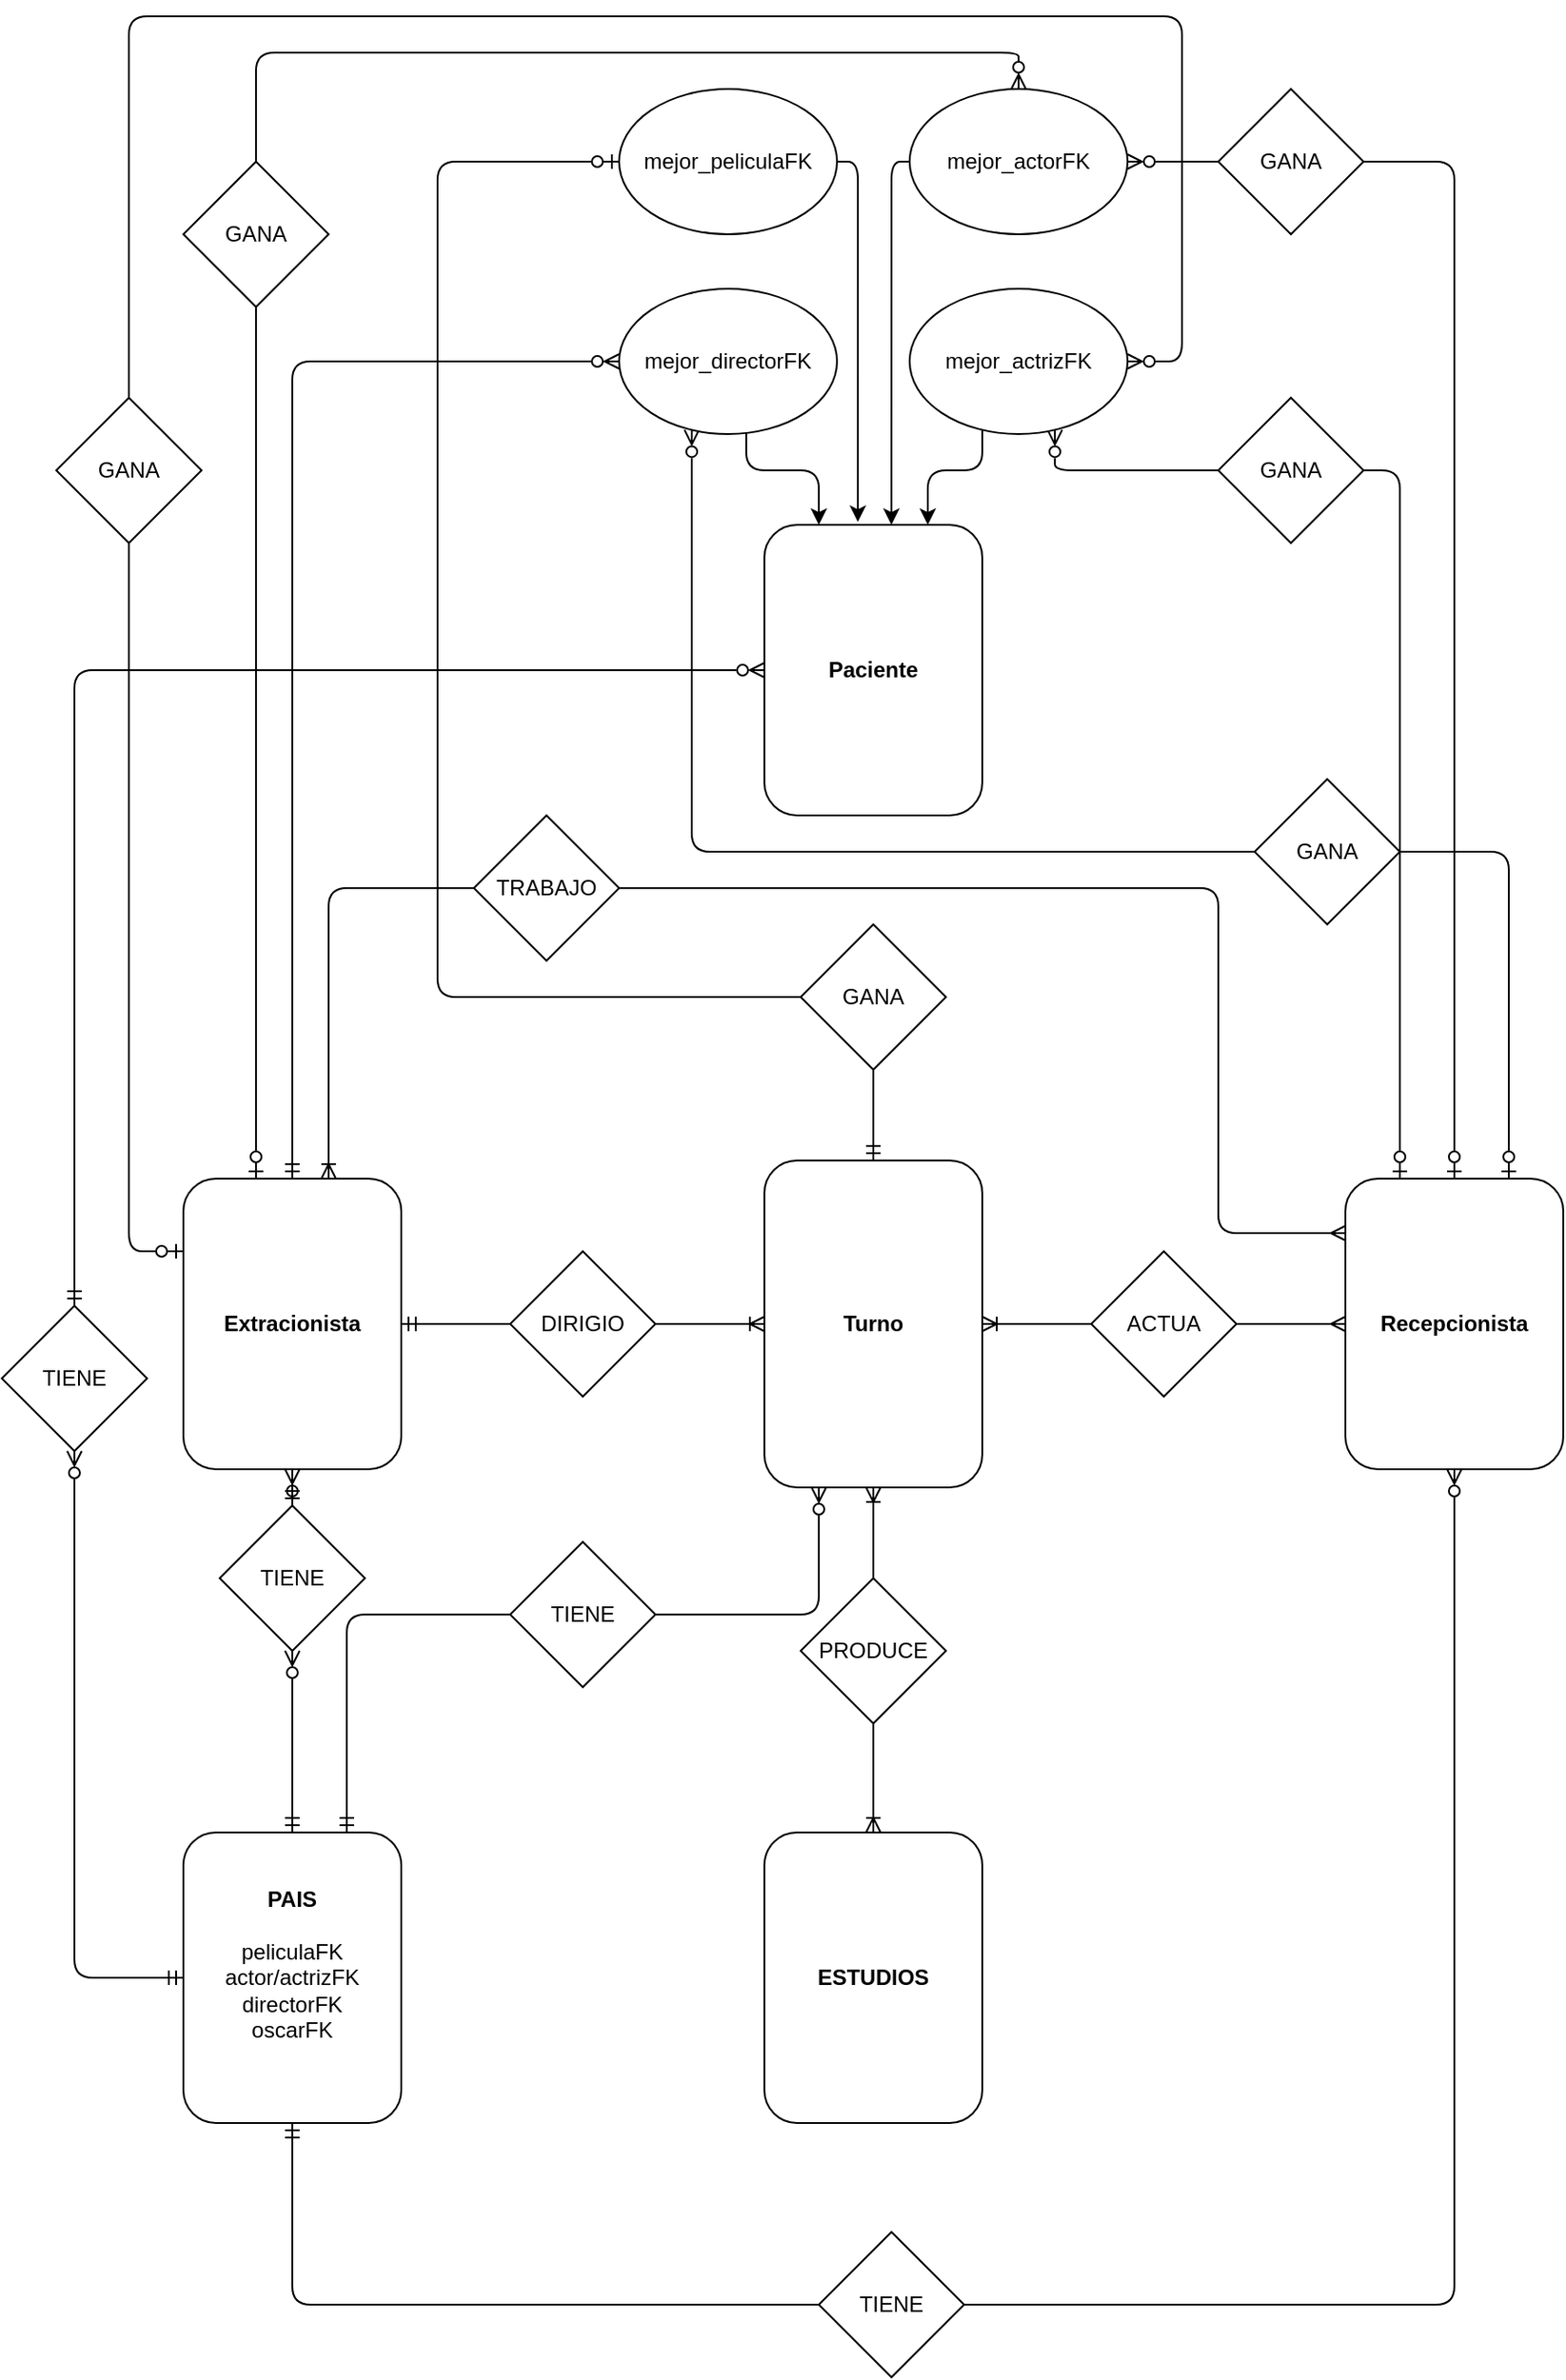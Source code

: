 <mxfile version="24.7.6">
  <diagram name="Página-1" id="uxQamM1_208eMyhoLgmC">
    <mxGraphModel dx="1707" dy="1595" grid="1" gridSize="10" guides="1" tooltips="1" connect="1" arrows="1" fold="1" page="1" pageScale="1" pageWidth="827" pageHeight="1169" math="0" shadow="0">
      <root>
        <mxCell id="0" />
        <mxCell id="1" parent="0" />
        <mxCell id="vetR4PyFIzgfFQVkprIi-3" value="&lt;b&gt;Turno&lt;/b&gt;" style="rounded=1;whiteSpace=wrap;html=1;" parent="1" vertex="1">
          <mxGeometry x="320" y="310" width="120" height="180" as="geometry" />
        </mxCell>
        <mxCell id="vetR4PyFIzgfFQVkprIi-4" value="&lt;b&gt;ESTUDIOS&lt;/b&gt;" style="rounded=1;whiteSpace=wrap;html=1;" parent="1" vertex="1">
          <mxGeometry x="320" y="680" width="120" height="160" as="geometry" />
        </mxCell>
        <mxCell id="vetR4PyFIzgfFQVkprIi-6" style="edgeStyle=orthogonalEdgeStyle;rounded=1;orthogonalLoop=1;jettySize=auto;html=1;entryX=0.5;entryY=1;entryDx=0;entryDy=0;curved=0;endArrow=ERoneToMany;endFill=0;" parent="1" source="vetR4PyFIzgfFQVkprIi-5" target="vetR4PyFIzgfFQVkprIi-3" edge="1">
          <mxGeometry relative="1" as="geometry" />
        </mxCell>
        <mxCell id="vetR4PyFIzgfFQVkprIi-7" style="edgeStyle=orthogonalEdgeStyle;rounded=1;orthogonalLoop=1;jettySize=auto;html=1;entryX=0.5;entryY=0;entryDx=0;entryDy=0;endArrow=ERoneToMany;endFill=0;curved=0;" parent="1" source="vetR4PyFIzgfFQVkprIi-5" target="vetR4PyFIzgfFQVkprIi-4" edge="1">
          <mxGeometry relative="1" as="geometry" />
        </mxCell>
        <mxCell id="vetR4PyFIzgfFQVkprIi-5" value="PRODUCE" style="rhombus;whiteSpace=wrap;html=1;" parent="1" vertex="1">
          <mxGeometry x="340" y="540" width="80" height="80" as="geometry" />
        </mxCell>
        <mxCell id="vetR4PyFIzgfFQVkprIi-8" value="&lt;b&gt;Recepcionista&lt;/b&gt;" style="rounded=1;whiteSpace=wrap;html=1;" parent="1" vertex="1">
          <mxGeometry x="640" y="320" width="120" height="160" as="geometry" />
        </mxCell>
        <mxCell id="vetR4PyFIzgfFQVkprIi-10" style="edgeStyle=orthogonalEdgeStyle;rounded=1;orthogonalLoop=1;jettySize=auto;html=1;entryX=1;entryY=0.5;entryDx=0;entryDy=0;curved=0;endArrow=ERoneToMany;endFill=0;" parent="1" source="vetR4PyFIzgfFQVkprIi-9" target="vetR4PyFIzgfFQVkprIi-3" edge="1">
          <mxGeometry relative="1" as="geometry" />
        </mxCell>
        <mxCell id="vetR4PyFIzgfFQVkprIi-11" style="edgeStyle=orthogonalEdgeStyle;rounded=1;orthogonalLoop=1;jettySize=auto;html=1;entryX=0;entryY=0.5;entryDx=0;entryDy=0;curved=0;endArrow=ERmany;endFill=0;" parent="1" source="vetR4PyFIzgfFQVkprIi-9" target="vetR4PyFIzgfFQVkprIi-8" edge="1">
          <mxGeometry relative="1" as="geometry" />
        </mxCell>
        <mxCell id="vetR4PyFIzgfFQVkprIi-9" value="ACTUA" style="rhombus;whiteSpace=wrap;html=1;" parent="1" vertex="1">
          <mxGeometry x="500" y="360" width="80" height="80" as="geometry" />
        </mxCell>
        <mxCell id="vetR4PyFIzgfFQVkprIi-12" value="&lt;b&gt;Paciente&lt;/b&gt;" style="rounded=1;whiteSpace=wrap;html=1;" parent="1" vertex="1">
          <mxGeometry x="320" y="-40" width="120" height="160" as="geometry" />
        </mxCell>
        <mxCell id="vetR4PyFIzgfFQVkprIi-14" style="edgeStyle=orthogonalEdgeStyle;rounded=1;orthogonalLoop=1;jettySize=auto;html=1;curved=0;endArrow=ERzeroToOne;endFill=0;" parent="1" source="vetR4PyFIzgfFQVkprIi-13" target="vetR4PyFIzgfFQVkprIi-19" edge="1">
          <mxGeometry relative="1" as="geometry">
            <mxPoint x="380.0" y="130.0" as="targetPoint" />
            <Array as="points">
              <mxPoint x="140" y="220" />
              <mxPoint x="140" y="-240" />
            </Array>
          </mxGeometry>
        </mxCell>
        <mxCell id="vetR4PyFIzgfFQVkprIi-16" style="edgeStyle=orthogonalEdgeStyle;rounded=1;orthogonalLoop=1;jettySize=auto;html=1;curved=0;endArrow=ERmandOne;endFill=0;" parent="1" source="vetR4PyFIzgfFQVkprIi-13" target="vetR4PyFIzgfFQVkprIi-3" edge="1">
          <mxGeometry relative="1" as="geometry" />
        </mxCell>
        <mxCell id="vetR4PyFIzgfFQVkprIi-13" value="GANA" style="rhombus;whiteSpace=wrap;html=1;" parent="1" vertex="1">
          <mxGeometry x="340" y="180" width="80" height="80" as="geometry" />
        </mxCell>
        <mxCell id="vetR4PyFIzgfFQVkprIi-22" style="edgeStyle=orthogonalEdgeStyle;rounded=1;orthogonalLoop=1;jettySize=auto;html=1;entryX=0.75;entryY=0;entryDx=0;entryDy=0;curved=0;" parent="1" source="vetR4PyFIzgfFQVkprIi-17" target="vetR4PyFIzgfFQVkprIi-12" edge="1">
          <mxGeometry relative="1" as="geometry">
            <Array as="points">
              <mxPoint x="440" y="-70" />
              <mxPoint x="410" y="-70" />
            </Array>
          </mxGeometry>
        </mxCell>
        <mxCell id="vetR4PyFIzgfFQVkprIi-43" style="edgeStyle=orthogonalEdgeStyle;rounded=1;orthogonalLoop=1;jettySize=auto;html=1;entryX=0.25;entryY=0;entryDx=0;entryDy=0;curved=0;startArrow=ERzeroToMany;startFill=0;endArrow=ERzeroToOne;endFill=0;" parent="1" source="vetR4PyFIzgfFQVkprIi-17" target="vetR4PyFIzgfFQVkprIi-8" edge="1">
          <mxGeometry relative="1" as="geometry">
            <Array as="points">
              <mxPoint x="480" y="-70" />
              <mxPoint x="670" y="-70" />
            </Array>
          </mxGeometry>
        </mxCell>
        <mxCell id="vetR4PyFIzgfFQVkprIi-17" value="mejor_actrizFK" style="ellipse;whiteSpace=wrap;html=1;" parent="1" vertex="1">
          <mxGeometry x="400" y="-170" width="120" height="80" as="geometry" />
        </mxCell>
        <mxCell id="vetR4PyFIzgfFQVkprIi-44" style="edgeStyle=orthogonalEdgeStyle;rounded=1;orthogonalLoop=1;jettySize=auto;html=1;entryX=0.5;entryY=0;entryDx=0;entryDy=0;curved=0;startArrow=ERzeroToMany;startFill=0;endArrow=ERzeroToOne;endFill=0;" parent="1" source="vetR4PyFIzgfFQVkprIi-18" target="vetR4PyFIzgfFQVkprIi-8" edge="1">
          <mxGeometry relative="1" as="geometry" />
        </mxCell>
        <mxCell id="vetR4PyFIzgfFQVkprIi-18" value="mejor_actorFK" style="ellipse;whiteSpace=wrap;html=1;" parent="1" vertex="1">
          <mxGeometry x="400" y="-280" width="120" height="80" as="geometry" />
        </mxCell>
        <mxCell id="vetR4PyFIzgfFQVkprIi-19" value="mejor_peliculaFK" style="ellipse;whiteSpace=wrap;html=1;" parent="1" vertex="1">
          <mxGeometry x="240" y="-280" width="120" height="80" as="geometry" />
        </mxCell>
        <mxCell id="vetR4PyFIzgfFQVkprIi-54" style="edgeStyle=orthogonalEdgeStyle;rounded=1;orthogonalLoop=1;jettySize=auto;html=1;entryX=0.75;entryY=0;entryDx=0;entryDy=0;curved=0;startArrow=ERzeroToMany;startFill=0;endArrow=ERzeroToOne;endFill=0;" parent="1" source="vetR4PyFIzgfFQVkprIi-20" target="vetR4PyFIzgfFQVkprIi-8" edge="1">
          <mxGeometry relative="1" as="geometry">
            <Array as="points">
              <mxPoint x="280" y="140" />
              <mxPoint x="730" y="140" />
            </Array>
          </mxGeometry>
        </mxCell>
        <mxCell id="vetR4PyFIzgfFQVkprIi-20" value="mejor_directorFK" style="ellipse;whiteSpace=wrap;html=1;" parent="1" vertex="1">
          <mxGeometry x="240" y="-170" width="120" height="80" as="geometry" />
        </mxCell>
        <mxCell id="vetR4PyFIzgfFQVkprIi-21" style="edgeStyle=orthogonalEdgeStyle;rounded=1;orthogonalLoop=1;jettySize=auto;html=1;entryX=0.25;entryY=0;entryDx=0;entryDy=0;curved=0;" parent="1" source="vetR4PyFIzgfFQVkprIi-20" target="vetR4PyFIzgfFQVkprIi-12" edge="1">
          <mxGeometry relative="1" as="geometry">
            <Array as="points">
              <mxPoint x="310" y="-70" />
              <mxPoint x="350" y="-70" />
            </Array>
          </mxGeometry>
        </mxCell>
        <mxCell id="vetR4PyFIzgfFQVkprIi-23" style="edgeStyle=orthogonalEdgeStyle;rounded=1;orthogonalLoop=1;jettySize=auto;html=1;entryX=0.429;entryY=-0.01;entryDx=0;entryDy=0;entryPerimeter=0;curved=0;" parent="1" source="vetR4PyFIzgfFQVkprIi-19" target="vetR4PyFIzgfFQVkprIi-12" edge="1">
          <mxGeometry relative="1" as="geometry">
            <Array as="points">
              <mxPoint x="372" y="-240" />
            </Array>
          </mxGeometry>
        </mxCell>
        <mxCell id="vetR4PyFIzgfFQVkprIi-25" style="edgeStyle=orthogonalEdgeStyle;rounded=1;orthogonalLoop=1;jettySize=auto;html=1;entryX=0.583;entryY=0;entryDx=0;entryDy=0;entryPerimeter=0;curved=0;" parent="1" source="vetR4PyFIzgfFQVkprIi-18" target="vetR4PyFIzgfFQVkprIi-12" edge="1">
          <mxGeometry relative="1" as="geometry">
            <Array as="points">
              <mxPoint x="390" y="-240" />
            </Array>
          </mxGeometry>
        </mxCell>
        <mxCell id="vetR4PyFIzgfFQVkprIi-40" style="edgeStyle=orthogonalEdgeStyle;rounded=1;orthogonalLoop=1;jettySize=auto;html=1;curved=0;endArrow=ERzeroToMany;endFill=0;startArrow=ERmandOne;startFill=0;" parent="1" source="vetR4PyFIzgfFQVkprIi-26" target="vetR4PyFIzgfFQVkprIi-20" edge="1">
          <mxGeometry relative="1" as="geometry">
            <Array as="points">
              <mxPoint x="60" y="-130" />
            </Array>
          </mxGeometry>
        </mxCell>
        <mxCell id="vetR4PyFIzgfFQVkprIi-41" style="edgeStyle=orthogonalEdgeStyle;rounded=1;orthogonalLoop=1;jettySize=auto;html=1;curved=0;endArrow=ERzeroToMany;endFill=0;startArrow=ERzeroToOne;startFill=0;" parent="1" source="vetR4PyFIzgfFQVkprIi-26" target="vetR4PyFIzgfFQVkprIi-18" edge="1">
          <mxGeometry relative="1" as="geometry">
            <Array as="points">
              <mxPoint x="40" y="-300" />
              <mxPoint x="460" y="-300" />
            </Array>
          </mxGeometry>
        </mxCell>
        <mxCell id="vetR4PyFIzgfFQVkprIi-26" value="&lt;b&gt;Extracionista&lt;/b&gt;" style="rounded=1;whiteSpace=wrap;html=1;" parent="1" vertex="1">
          <mxGeometry y="320" width="120" height="160" as="geometry" />
        </mxCell>
        <mxCell id="vetR4PyFIzgfFQVkprIi-28" style="edgeStyle=orthogonalEdgeStyle;rounded=1;orthogonalLoop=1;jettySize=auto;html=1;entryX=0;entryY=0.5;entryDx=0;entryDy=0;curved=0;endArrow=ERoneToMany;endFill=0;" parent="1" source="vetR4PyFIzgfFQVkprIi-27" target="vetR4PyFIzgfFQVkprIi-3" edge="1">
          <mxGeometry relative="1" as="geometry" />
        </mxCell>
        <mxCell id="vetR4PyFIzgfFQVkprIi-29" style="edgeStyle=orthogonalEdgeStyle;rounded=1;orthogonalLoop=1;jettySize=auto;html=1;curved=0;endArrow=ERmandOne;endFill=0;" parent="1" source="vetR4PyFIzgfFQVkprIi-27" target="vetR4PyFIzgfFQVkprIi-26" edge="1">
          <mxGeometry relative="1" as="geometry" />
        </mxCell>
        <mxCell id="vetR4PyFIzgfFQVkprIi-27" value="DIRIGIO" style="rhombus;whiteSpace=wrap;html=1;" parent="1" vertex="1">
          <mxGeometry x="180" y="360" width="80" height="80" as="geometry" />
        </mxCell>
        <mxCell id="vetR4PyFIzgfFQVkprIi-31" style="edgeStyle=orthogonalEdgeStyle;rounded=1;orthogonalLoop=1;jettySize=auto;html=1;entryX=0.25;entryY=1;entryDx=0;entryDy=0;curved=0;endArrow=ERzeroToMany;endFill=0;" parent="1" source="vetR4PyFIzgfFQVkprIi-33" target="vetR4PyFIzgfFQVkprIi-3" edge="1">
          <mxGeometry relative="1" as="geometry">
            <Array as="points">
              <mxPoint x="350" y="560" />
            </Array>
          </mxGeometry>
        </mxCell>
        <mxCell id="vetR4PyFIzgfFQVkprIi-34" style="edgeStyle=orthogonalEdgeStyle;rounded=1;orthogonalLoop=1;jettySize=auto;html=1;entryX=0.5;entryY=1;entryDx=0;entryDy=0;endArrow=ERzeroToMany;endFill=0;startArrow=ERmandOne;startFill=0;" parent="1" source="suCoeefHjJXsmYRzDSxb-1" target="vetR4PyFIzgfFQVkprIi-26" edge="1">
          <mxGeometry relative="1" as="geometry" />
        </mxCell>
        <mxCell id="vetR4PyFIzgfFQVkprIi-35" style="edgeStyle=orthogonalEdgeStyle;rounded=1;orthogonalLoop=1;jettySize=auto;html=1;curved=0;endArrow=ERzeroToMany;endFill=0;startArrow=ERmandOne;startFill=0;" parent="1" source="vetR4PyFIzgfFQVkprIi-30" target="vetR4PyFIzgfFQVkprIi-8" edge="1">
          <mxGeometry relative="1" as="geometry">
            <Array as="points">
              <mxPoint x="60" y="940" />
              <mxPoint x="700" y="940" />
            </Array>
          </mxGeometry>
        </mxCell>
        <mxCell id="vetR4PyFIzgfFQVkprIi-36" style="edgeStyle=orthogonalEdgeStyle;rounded=1;orthogonalLoop=1;jettySize=auto;html=1;curved=0;startArrow=ERmandOne;startFill=0;endArrow=ERzeroToMany;endFill=0;" parent="1" source="suCoeefHjJXsmYRzDSxb-3" target="vetR4PyFIzgfFQVkprIi-12" edge="1">
          <mxGeometry relative="1" as="geometry">
            <Array as="points">
              <mxPoint x="-60" y="40" />
            </Array>
          </mxGeometry>
        </mxCell>
        <mxCell id="vetR4PyFIzgfFQVkprIi-30" value="&lt;b&gt;PAIS&lt;/b&gt;&lt;br&gt;&lt;div&gt;&lt;b&gt;&lt;br&gt;&lt;/b&gt;&lt;/div&gt;&lt;div&gt;peliculaFK&lt;/div&gt;&lt;div&gt;actor/actrizFK&lt;/div&gt;&lt;div&gt;directorFK&lt;/div&gt;&lt;div&gt;oscarFK&lt;/div&gt;&lt;div&gt;&lt;br&gt;&lt;/div&gt;" style="rounded=1;whiteSpace=wrap;html=1;" parent="1" vertex="1">
          <mxGeometry y="680" width="120" height="160" as="geometry" />
        </mxCell>
        <mxCell id="vetR4PyFIzgfFQVkprIi-53" style="edgeStyle=orthogonalEdgeStyle;rounded=1;orthogonalLoop=1;jettySize=auto;html=1;entryX=0.75;entryY=0;entryDx=0;entryDy=0;curved=0;endArrow=ERmandOne;endFill=0;" parent="1" source="vetR4PyFIzgfFQVkprIi-33" target="vetR4PyFIzgfFQVkprIi-30" edge="1">
          <mxGeometry relative="1" as="geometry">
            <Array as="points">
              <mxPoint x="90" y="560" />
            </Array>
          </mxGeometry>
        </mxCell>
        <mxCell id="vetR4PyFIzgfFQVkprIi-33" value="TIENE" style="rhombus;whiteSpace=wrap;html=1;" parent="1" vertex="1">
          <mxGeometry x="180" y="520" width="80" height="80" as="geometry" />
        </mxCell>
        <mxCell id="vetR4PyFIzgfFQVkprIi-37" style="edgeStyle=orthogonalEdgeStyle;rounded=1;orthogonalLoop=1;jettySize=auto;html=1;curved=0;startArrow=ERoneToMany;startFill=0;endArrow=ERmany;endFill=0;" parent="1" source="vetR4PyFIzgfFQVkprIi-26" target="vetR4PyFIzgfFQVkprIi-8" edge="1">
          <mxGeometry relative="1" as="geometry">
            <Array as="points">
              <mxPoint x="80" y="160" />
              <mxPoint x="570" y="160" />
              <mxPoint x="570" y="350" />
            </Array>
          </mxGeometry>
        </mxCell>
        <mxCell id="vetR4PyFIzgfFQVkprIi-38" value="TRABAJO" style="rhombus;whiteSpace=wrap;html=1;" parent="1" vertex="1">
          <mxGeometry x="160" y="120" width="80" height="80" as="geometry" />
        </mxCell>
        <mxCell id="vetR4PyFIzgfFQVkprIi-42" style="edgeStyle=orthogonalEdgeStyle;rounded=1;orthogonalLoop=1;jettySize=auto;html=1;curved=0;endArrow=ERzeroToOne;endFill=0;startArrow=ERzeroToMany;startFill=0;" parent="1" source="vetR4PyFIzgfFQVkprIi-17" target="vetR4PyFIzgfFQVkprIi-26" edge="1">
          <mxGeometry relative="1" as="geometry">
            <Array as="points">
              <mxPoint x="550" y="-130" />
              <mxPoint x="550" y="-320" />
              <mxPoint x="-30" y="-320" />
              <mxPoint x="-30" y="360" />
            </Array>
            <mxPoint x="21" y="340" as="targetPoint" />
          </mxGeometry>
        </mxCell>
        <mxCell id="vetR4PyFIzgfFQVkprIi-50" value="GANA" style="rhombus;whiteSpace=wrap;html=1;" parent="1" vertex="1">
          <mxGeometry x="570" y="-110" width="80" height="80" as="geometry" />
        </mxCell>
        <mxCell id="vetR4PyFIzgfFQVkprIi-51" value="GANA" style="rhombus;whiteSpace=wrap;html=1;" parent="1" vertex="1">
          <mxGeometry x="570" y="-280" width="80" height="80" as="geometry" />
        </mxCell>
        <mxCell id="suCoeefHjJXsmYRzDSxb-2" value="" style="edgeStyle=orthogonalEdgeStyle;rounded=1;orthogonalLoop=1;jettySize=auto;html=1;entryX=0.5;entryY=1;entryDx=0;entryDy=0;endArrow=ERzeroToMany;endFill=0;startArrow=ERmandOne;startFill=0;" parent="1" source="vetR4PyFIzgfFQVkprIi-30" target="suCoeefHjJXsmYRzDSxb-1" edge="1">
          <mxGeometry relative="1" as="geometry">
            <mxPoint x="60" y="680" as="sourcePoint" />
            <mxPoint x="60" y="480" as="targetPoint" />
          </mxGeometry>
        </mxCell>
        <mxCell id="suCoeefHjJXsmYRzDSxb-1" value="TIENE" style="rhombus;whiteSpace=wrap;html=1;" parent="1" vertex="1">
          <mxGeometry x="20" y="500" width="80" height="80" as="geometry" />
        </mxCell>
        <mxCell id="suCoeefHjJXsmYRzDSxb-4" value="" style="edgeStyle=orthogonalEdgeStyle;rounded=1;orthogonalLoop=1;jettySize=auto;html=1;curved=0;startArrow=ERmandOne;startFill=0;endArrow=ERzeroToMany;endFill=0;" parent="1" source="vetR4PyFIzgfFQVkprIi-30" target="suCoeefHjJXsmYRzDSxb-3" edge="1">
          <mxGeometry relative="1" as="geometry">
            <Array as="points">
              <mxPoint x="-60" y="760" />
            </Array>
            <mxPoint y="760" as="sourcePoint" />
            <mxPoint x="320" y="40" as="targetPoint" />
          </mxGeometry>
        </mxCell>
        <mxCell id="suCoeefHjJXsmYRzDSxb-3" value="TIENE" style="rhombus;whiteSpace=wrap;html=1;" parent="1" vertex="1">
          <mxGeometry x="-100" y="390" width="80" height="80" as="geometry" />
        </mxCell>
        <mxCell id="suCoeefHjJXsmYRzDSxb-5" value="TIENE" style="rhombus;whiteSpace=wrap;html=1;" parent="1" vertex="1">
          <mxGeometry x="350" y="900" width="80" height="80" as="geometry" />
        </mxCell>
        <mxCell id="suCoeefHjJXsmYRzDSxb-7" value="GANA" style="rhombus;whiteSpace=wrap;html=1;" parent="1" vertex="1">
          <mxGeometry x="590" y="100" width="80" height="80" as="geometry" />
        </mxCell>
        <mxCell id="suCoeefHjJXsmYRzDSxb-8" value="GANA" style="rhombus;whiteSpace=wrap;html=1;" parent="1" vertex="1">
          <mxGeometry y="-240" width="80" height="80" as="geometry" />
        </mxCell>
        <mxCell id="suCoeefHjJXsmYRzDSxb-9" value="GANA" style="rhombus;whiteSpace=wrap;html=1;" parent="1" vertex="1">
          <mxGeometry x="-70" y="-110" width="80" height="80" as="geometry" />
        </mxCell>
      </root>
    </mxGraphModel>
  </diagram>
</mxfile>
